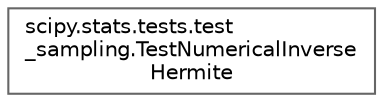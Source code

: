 digraph "Graphical Class Hierarchy"
{
 // LATEX_PDF_SIZE
  bgcolor="transparent";
  edge [fontname=Helvetica,fontsize=10,labelfontname=Helvetica,labelfontsize=10];
  node [fontname=Helvetica,fontsize=10,shape=box,height=0.2,width=0.4];
  rankdir="LR";
  Node0 [id="Node000000",label="scipy.stats.tests.test\l_sampling.TestNumericalInverse\lHermite",height=0.2,width=0.4,color="grey40", fillcolor="white", style="filled",URL="$da/d0f/classscipy_1_1stats_1_1tests_1_1test__sampling_1_1TestNumericalInverseHermite.html",tooltip=" "];
}
